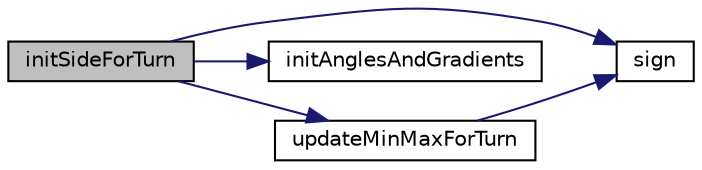 digraph "initSideForTurn"
{
  edge [fontname="Helvetica",fontsize="10",labelfontname="Helvetica",labelfontsize="10"];
  node [fontname="Helvetica",fontsize="10",shape=record];
  rankdir="LR";
  Node1 [label="initSideForTurn",height=0.2,width=0.4,color="black", fillcolor="grey75", style="filled", fontcolor="black"];
  Node1 -> Node2 [color="midnightblue",fontsize="10",style="solid",fontname="Helvetica"];
  Node2 [label="sign",height=0.2,width=0.4,color="black", fillcolor="white", style="filled",URL="$_math_functions_8h.html#a96c13b7e2b0a7c169ee21ca9d5597a2d"];
  Node1 -> Node3 [color="midnightblue",fontsize="10",style="solid",fontname="Helvetica"];
  Node3 [label="initAnglesAndGradients",height=0.2,width=0.4,color="black", fillcolor="white", style="filled",URL="$track4_8cpp.html#ace8fae0b1613ddb2ffe8f03966f1aac6",tooltip="Set up border segment angles and gradients. "];
  Node1 -> Node4 [color="midnightblue",fontsize="10",style="solid",fontname="Helvetica"];
  Node4 [label="updateMinMaxForTurn",height=0.2,width=0.4,color="black", fillcolor="white", style="filled",URL="$track4_8cpp.html#a7869f6a6d112dc1619b7b793e574f24b",tooltip="Update global min/max values for turns (discretized approximation). "];
  Node4 -> Node2 [color="midnightblue",fontsize="10",style="solid",fontname="Helvetica"];
}

